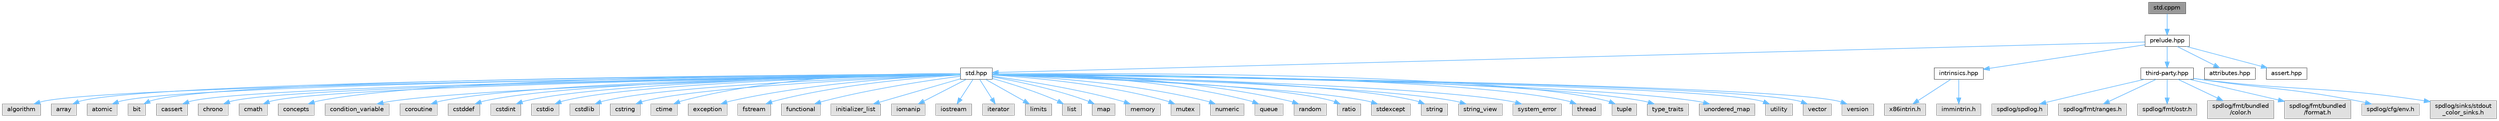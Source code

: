 digraph "std.cppm"
{
 // INTERACTIVE_SVG=YES
 // LATEX_PDF_SIZE
  bgcolor="transparent";
  edge [fontname=Helvetica,fontsize=10,labelfontname=Helvetica,labelfontsize=10];
  node [fontname=Helvetica,fontsize=10,shape=box,height=0.2,width=0.4];
  Node1 [id="Node000001",label="std.cppm",height=0.2,width=0.4,color="gray40", fillcolor="grey60", style="filled", fontcolor="black",tooltip="polyfill missing standard library functions"];
  Node1 -> Node2 [id="edge1_Node000001_Node000002",color="steelblue1",style="solid",tooltip=" "];
  Node2 [id="Node000002",label="prelude.hpp",height=0.2,width=0.4,color="grey40", fillcolor="white", style="filled",URL="$prelude_8hpp.html",tooltip=" "];
  Node2 -> Node3 [id="edge2_Node000002_Node000003",color="steelblue1",style="solid",tooltip=" "];
  Node3 [id="Node000003",label="std.hpp",height=0.2,width=0.4,color="grey40", fillcolor="white", style="filled",URL="$std_8hpp.html",tooltip="The C++ std library."];
  Node3 -> Node4 [id="edge3_Node000003_Node000004",color="steelblue1",style="solid",tooltip=" "];
  Node4 [id="Node000004",label="algorithm",height=0.2,width=0.4,color="grey60", fillcolor="#E0E0E0", style="filled",tooltip=" "];
  Node3 -> Node5 [id="edge4_Node000003_Node000005",color="steelblue1",style="solid",tooltip=" "];
  Node5 [id="Node000005",label="array",height=0.2,width=0.4,color="grey60", fillcolor="#E0E0E0", style="filled",tooltip=" "];
  Node3 -> Node6 [id="edge5_Node000003_Node000006",color="steelblue1",style="solid",tooltip=" "];
  Node6 [id="Node000006",label="atomic",height=0.2,width=0.4,color="grey60", fillcolor="#E0E0E0", style="filled",tooltip=" "];
  Node3 -> Node7 [id="edge6_Node000003_Node000007",color="steelblue1",style="solid",tooltip=" "];
  Node7 [id="Node000007",label="bit",height=0.2,width=0.4,color="grey60", fillcolor="#E0E0E0", style="filled",tooltip=" "];
  Node3 -> Node8 [id="edge7_Node000003_Node000008",color="steelblue1",style="solid",tooltip=" "];
  Node8 [id="Node000008",label="cassert",height=0.2,width=0.4,color="grey60", fillcolor="#E0E0E0", style="filled",tooltip=" "];
  Node3 -> Node9 [id="edge8_Node000003_Node000009",color="steelblue1",style="solid",tooltip=" "];
  Node9 [id="Node000009",label="chrono",height=0.2,width=0.4,color="grey60", fillcolor="#E0E0E0", style="filled",tooltip=" "];
  Node3 -> Node10 [id="edge9_Node000003_Node000010",color="steelblue1",style="solid",tooltip=" "];
  Node10 [id="Node000010",label="cmath",height=0.2,width=0.4,color="grey60", fillcolor="#E0E0E0", style="filled",tooltip=" "];
  Node3 -> Node11 [id="edge10_Node000003_Node000011",color="steelblue1",style="solid",tooltip=" "];
  Node11 [id="Node000011",label="concepts",height=0.2,width=0.4,color="grey60", fillcolor="#E0E0E0", style="filled",tooltip=" "];
  Node3 -> Node12 [id="edge11_Node000003_Node000012",color="steelblue1",style="solid",tooltip=" "];
  Node12 [id="Node000012",label="condition_variable",height=0.2,width=0.4,color="grey60", fillcolor="#E0E0E0", style="filled",tooltip=" "];
  Node3 -> Node13 [id="edge12_Node000003_Node000013",color="steelblue1",style="solid",tooltip=" "];
  Node13 [id="Node000013",label="coroutine",height=0.2,width=0.4,color="grey60", fillcolor="#E0E0E0", style="filled",tooltip=" "];
  Node3 -> Node14 [id="edge13_Node000003_Node000014",color="steelblue1",style="solid",tooltip=" "];
  Node14 [id="Node000014",label="cstddef",height=0.2,width=0.4,color="grey60", fillcolor="#E0E0E0", style="filled",tooltip=" "];
  Node3 -> Node15 [id="edge14_Node000003_Node000015",color="steelblue1",style="solid",tooltip=" "];
  Node15 [id="Node000015",label="cstdint",height=0.2,width=0.4,color="grey60", fillcolor="#E0E0E0", style="filled",tooltip=" "];
  Node3 -> Node16 [id="edge15_Node000003_Node000016",color="steelblue1",style="solid",tooltip=" "];
  Node16 [id="Node000016",label="cstdio",height=0.2,width=0.4,color="grey60", fillcolor="#E0E0E0", style="filled",tooltip=" "];
  Node3 -> Node17 [id="edge16_Node000003_Node000017",color="steelblue1",style="solid",tooltip=" "];
  Node17 [id="Node000017",label="cstdlib",height=0.2,width=0.4,color="grey60", fillcolor="#E0E0E0", style="filled",tooltip=" "];
  Node3 -> Node18 [id="edge17_Node000003_Node000018",color="steelblue1",style="solid",tooltip=" "];
  Node18 [id="Node000018",label="cstring",height=0.2,width=0.4,color="grey60", fillcolor="#E0E0E0", style="filled",tooltip=" "];
  Node3 -> Node19 [id="edge18_Node000003_Node000019",color="steelblue1",style="solid",tooltip=" "];
  Node19 [id="Node000019",label="ctime",height=0.2,width=0.4,color="grey60", fillcolor="#E0E0E0", style="filled",tooltip=" "];
  Node3 -> Node20 [id="edge19_Node000003_Node000020",color="steelblue1",style="solid",tooltip=" "];
  Node20 [id="Node000020",label="exception",height=0.2,width=0.4,color="grey60", fillcolor="#E0E0E0", style="filled",tooltip=" "];
  Node3 -> Node21 [id="edge20_Node000003_Node000021",color="steelblue1",style="solid",tooltip=" "];
  Node21 [id="Node000021",label="fstream",height=0.2,width=0.4,color="grey60", fillcolor="#E0E0E0", style="filled",tooltip=" "];
  Node3 -> Node22 [id="edge21_Node000003_Node000022",color="steelblue1",style="solid",tooltip=" "];
  Node22 [id="Node000022",label="functional",height=0.2,width=0.4,color="grey60", fillcolor="#E0E0E0", style="filled",tooltip=" "];
  Node3 -> Node23 [id="edge22_Node000003_Node000023",color="steelblue1",style="solid",tooltip=" "];
  Node23 [id="Node000023",label="initializer_list",height=0.2,width=0.4,color="grey60", fillcolor="#E0E0E0", style="filled",tooltip=" "];
  Node3 -> Node24 [id="edge23_Node000003_Node000024",color="steelblue1",style="solid",tooltip=" "];
  Node24 [id="Node000024",label="iomanip",height=0.2,width=0.4,color="grey60", fillcolor="#E0E0E0", style="filled",tooltip=" "];
  Node3 -> Node25 [id="edge24_Node000003_Node000025",color="steelblue1",style="solid",tooltip=" "];
  Node25 [id="Node000025",label="iostream",height=0.2,width=0.4,color="grey60", fillcolor="#E0E0E0", style="filled",tooltip=" "];
  Node3 -> Node26 [id="edge25_Node000003_Node000026",color="steelblue1",style="solid",tooltip=" "];
  Node26 [id="Node000026",label="iterator",height=0.2,width=0.4,color="grey60", fillcolor="#E0E0E0", style="filled",tooltip=" "];
  Node3 -> Node27 [id="edge26_Node000003_Node000027",color="steelblue1",style="solid",tooltip=" "];
  Node27 [id="Node000027",label="limits",height=0.2,width=0.4,color="grey60", fillcolor="#E0E0E0", style="filled",tooltip=" "];
  Node3 -> Node28 [id="edge27_Node000003_Node000028",color="steelblue1",style="solid",tooltip=" "];
  Node28 [id="Node000028",label="list",height=0.2,width=0.4,color="grey60", fillcolor="#E0E0E0", style="filled",tooltip=" "];
  Node3 -> Node29 [id="edge28_Node000003_Node000029",color="steelblue1",style="solid",tooltip=" "];
  Node29 [id="Node000029",label="map",height=0.2,width=0.4,color="grey60", fillcolor="#E0E0E0", style="filled",tooltip=" "];
  Node3 -> Node30 [id="edge29_Node000003_Node000030",color="steelblue1",style="solid",tooltip=" "];
  Node30 [id="Node000030",label="memory",height=0.2,width=0.4,color="grey60", fillcolor="#E0E0E0", style="filled",tooltip=" "];
  Node3 -> Node31 [id="edge30_Node000003_Node000031",color="steelblue1",style="solid",tooltip=" "];
  Node31 [id="Node000031",label="mutex",height=0.2,width=0.4,color="grey60", fillcolor="#E0E0E0", style="filled",tooltip=" "];
  Node3 -> Node32 [id="edge31_Node000003_Node000032",color="steelblue1",style="solid",tooltip=" "];
  Node32 [id="Node000032",label="numeric",height=0.2,width=0.4,color="grey60", fillcolor="#E0E0E0", style="filled",tooltip=" "];
  Node3 -> Node33 [id="edge32_Node000003_Node000033",color="steelblue1",style="solid",tooltip=" "];
  Node33 [id="Node000033",label="queue",height=0.2,width=0.4,color="grey60", fillcolor="#E0E0E0", style="filled",tooltip=" "];
  Node3 -> Node34 [id="edge33_Node000003_Node000034",color="steelblue1",style="solid",tooltip=" "];
  Node34 [id="Node000034",label="random",height=0.2,width=0.4,color="grey60", fillcolor="#E0E0E0", style="filled",tooltip=" "];
  Node3 -> Node35 [id="edge34_Node000003_Node000035",color="steelblue1",style="solid",tooltip=" "];
  Node35 [id="Node000035",label="ratio",height=0.2,width=0.4,color="grey60", fillcolor="#E0E0E0", style="filled",tooltip=" "];
  Node3 -> Node36 [id="edge35_Node000003_Node000036",color="steelblue1",style="solid",tooltip=" "];
  Node36 [id="Node000036",label="stdexcept",height=0.2,width=0.4,color="grey60", fillcolor="#E0E0E0", style="filled",tooltip=" "];
  Node3 -> Node37 [id="edge36_Node000003_Node000037",color="steelblue1",style="solid",tooltip=" "];
  Node37 [id="Node000037",label="string",height=0.2,width=0.4,color="grey60", fillcolor="#E0E0E0", style="filled",tooltip=" "];
  Node3 -> Node38 [id="edge37_Node000003_Node000038",color="steelblue1",style="solid",tooltip=" "];
  Node38 [id="Node000038",label="string_view",height=0.2,width=0.4,color="grey60", fillcolor="#E0E0E0", style="filled",tooltip=" "];
  Node3 -> Node39 [id="edge38_Node000003_Node000039",color="steelblue1",style="solid",tooltip=" "];
  Node39 [id="Node000039",label="system_error",height=0.2,width=0.4,color="grey60", fillcolor="#E0E0E0", style="filled",tooltip=" "];
  Node3 -> Node40 [id="edge39_Node000003_Node000040",color="steelblue1",style="solid",tooltip=" "];
  Node40 [id="Node000040",label="thread",height=0.2,width=0.4,color="grey60", fillcolor="#E0E0E0", style="filled",tooltip=" "];
  Node3 -> Node41 [id="edge40_Node000003_Node000041",color="steelblue1",style="solid",tooltip=" "];
  Node41 [id="Node000041",label="tuple",height=0.2,width=0.4,color="grey60", fillcolor="#E0E0E0", style="filled",tooltip=" "];
  Node3 -> Node42 [id="edge41_Node000003_Node000042",color="steelblue1",style="solid",tooltip=" "];
  Node42 [id="Node000042",label="type_traits",height=0.2,width=0.4,color="grey60", fillcolor="#E0E0E0", style="filled",tooltip=" "];
  Node3 -> Node43 [id="edge42_Node000003_Node000043",color="steelblue1",style="solid",tooltip=" "];
  Node43 [id="Node000043",label="unordered_map",height=0.2,width=0.4,color="grey60", fillcolor="#E0E0E0", style="filled",tooltip=" "];
  Node3 -> Node44 [id="edge43_Node000003_Node000044",color="steelblue1",style="solid",tooltip=" "];
  Node44 [id="Node000044",label="utility",height=0.2,width=0.4,color="grey60", fillcolor="#E0E0E0", style="filled",tooltip=" "];
  Node3 -> Node45 [id="edge44_Node000003_Node000045",color="steelblue1",style="solid",tooltip=" "];
  Node45 [id="Node000045",label="vector",height=0.2,width=0.4,color="grey60", fillcolor="#E0E0E0", style="filled",tooltip=" "];
  Node3 -> Node46 [id="edge45_Node000003_Node000046",color="steelblue1",style="solid",tooltip=" "];
  Node46 [id="Node000046",label="version",height=0.2,width=0.4,color="grey60", fillcolor="#E0E0E0", style="filled",tooltip=" "];
  Node2 -> Node47 [id="edge46_Node000002_Node000047",color="steelblue1",style="solid",tooltip=" "];
  Node47 [id="Node000047",label="intrinsics.hpp",height=0.2,width=0.4,color="grey40", fillcolor="white", style="filled",URL="$intrinsics_8hpp.html",tooltip="Imports all of our platform-specific intrinsics once as part of the PCH."];
  Node47 -> Node48 [id="edge47_Node000047_Node000048",color="steelblue1",style="solid",tooltip=" "];
  Node48 [id="Node000048",label="x86intrin.h",height=0.2,width=0.4,color="grey60", fillcolor="#E0E0E0", style="filled",tooltip=" "];
  Node47 -> Node49 [id="edge48_Node000047_Node000049",color="steelblue1",style="solid",tooltip=" "];
  Node49 [id="Node000049",label="immintrin.h",height=0.2,width=0.4,color="grey60", fillcolor="#E0E0E0", style="filled",tooltip=" "];
  Node2 -> Node50 [id="edge49_Node000002_Node000050",color="steelblue1",style="solid",tooltip=" "];
  Node50 [id="Node000050",label="third-party.hpp",height=0.2,width=0.4,color="grey40", fillcolor="white", style="filled",URL="$third-party_8hpp.html",tooltip="third-party libraries"];
  Node50 -> Node51 [id="edge50_Node000050_Node000051",color="steelblue1",style="solid",tooltip=" "];
  Node51 [id="Node000051",label="spdlog/spdlog.h",height=0.2,width=0.4,color="grey60", fillcolor="#E0E0E0", style="filled",tooltip=" "];
  Node50 -> Node52 [id="edge51_Node000050_Node000052",color="steelblue1",style="solid",tooltip=" "];
  Node52 [id="Node000052",label="spdlog/fmt/ranges.h",height=0.2,width=0.4,color="grey60", fillcolor="#E0E0E0", style="filled",tooltip=" "];
  Node50 -> Node53 [id="edge52_Node000050_Node000053",color="steelblue1",style="solid",tooltip=" "];
  Node53 [id="Node000053",label="spdlog/fmt/ostr.h",height=0.2,width=0.4,color="grey60", fillcolor="#E0E0E0", style="filled",tooltip=" "];
  Node50 -> Node54 [id="edge53_Node000050_Node000054",color="steelblue1",style="solid",tooltip=" "];
  Node54 [id="Node000054",label="spdlog/fmt/bundled\l/color.h",height=0.2,width=0.4,color="grey60", fillcolor="#E0E0E0", style="filled",tooltip=" "];
  Node50 -> Node55 [id="edge54_Node000050_Node000055",color="steelblue1",style="solid",tooltip=" "];
  Node55 [id="Node000055",label="spdlog/fmt/bundled\l/format.h",height=0.2,width=0.4,color="grey60", fillcolor="#E0E0E0", style="filled",tooltip=" "];
  Node50 -> Node56 [id="edge55_Node000050_Node000056",color="steelblue1",style="solid",tooltip=" "];
  Node56 [id="Node000056",label="spdlog/cfg/env.h",height=0.2,width=0.4,color="grey60", fillcolor="#E0E0E0", style="filled",tooltip=" "];
  Node50 -> Node57 [id="edge56_Node000050_Node000057",color="steelblue1",style="solid",tooltip=" "];
  Node57 [id="Node000057",label="spdlog/sinks/stdout\l_color_sinks.h",height=0.2,width=0.4,color="grey60", fillcolor="#E0E0E0", style="filled",tooltip=" "];
  Node2 -> Node58 [id="edge57_Node000002_Node000058",color="steelblue1",style="solid",tooltip=" "];
  Node58 [id="Node000058",label="attributes.hpp",height=0.2,width=0.4,color="grey40", fillcolor="white", style="filled",URL="$attributes_8hpp.html",tooltip="an opinionated subset of clang/gcc attributes"];
  Node2 -> Node59 [id="edge58_Node000002_Node000059",color="steelblue1",style="solid",tooltip=" "];
  Node59 [id="Node000059",label="assert.hpp",height=0.2,width=0.4,color="grey40", fillcolor="white", style="filled",URL="$assert_8hpp.html",tooltip="assert even during release"];
}
